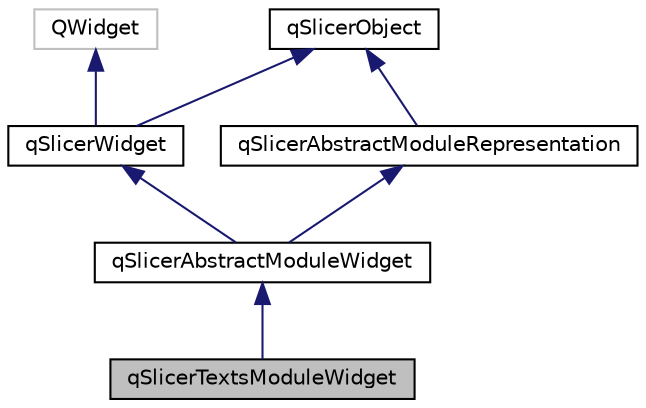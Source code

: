 digraph "qSlicerTextsModuleWidget"
{
  bgcolor="transparent";
  edge [fontname="Helvetica",fontsize="10",labelfontname="Helvetica",labelfontsize="10"];
  node [fontname="Helvetica",fontsize="10",shape=record];
  Node0 [label="qSlicerTextsModuleWidget",height=0.2,width=0.4,color="black", fillcolor="grey75", style="filled", fontcolor="black"];
  Node1 -> Node0 [dir="back",color="midnightblue",fontsize="10",style="solid",fontname="Helvetica"];
  Node1 [label="qSlicerAbstractModuleWidget",height=0.2,width=0.4,color="black",URL="$classqSlicerAbstractModuleWidget.html"];
  Node2 -> Node1 [dir="back",color="midnightblue",fontsize="10",style="solid",fontname="Helvetica"];
  Node2 [label="qSlicerWidget",height=0.2,width=0.4,color="black",URL="$classqSlicerWidget.html"];
  Node3 -> Node2 [dir="back",color="midnightblue",fontsize="10",style="solid",fontname="Helvetica"];
  Node3 [label="QWidget",height=0.2,width=0.4,color="grey75"];
  Node4 -> Node2 [dir="back",color="midnightblue",fontsize="10",style="solid",fontname="Helvetica"];
  Node4 [label="qSlicerObject",height=0.2,width=0.4,color="black",URL="$classqSlicerObject.html"];
  Node5 -> Node1 [dir="back",color="midnightblue",fontsize="10",style="solid",fontname="Helvetica"];
  Node5 [label="qSlicerAbstractModuleRepresentation",height=0.2,width=0.4,color="black",URL="$classqSlicerAbstractModuleRepresentation.html"];
  Node4 -> Node5 [dir="back",color="midnightblue",fontsize="10",style="solid",fontname="Helvetica"];
}
